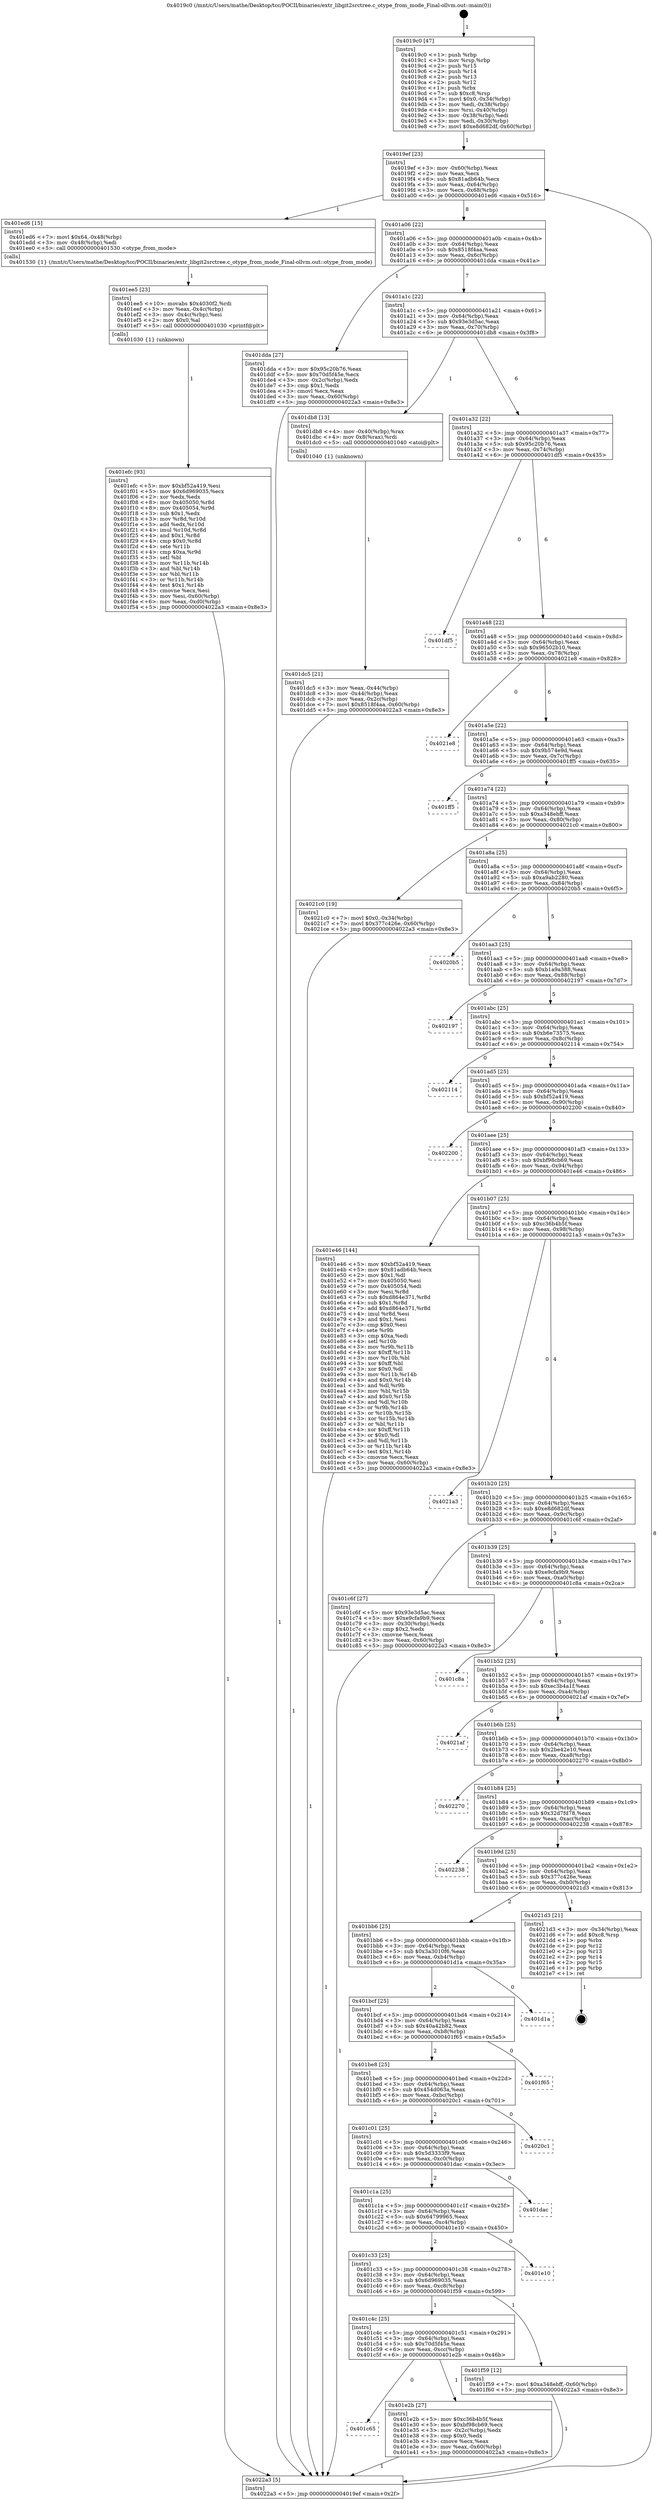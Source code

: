 digraph "0x4019c0" {
  label = "0x4019c0 (/mnt/c/Users/mathe/Desktop/tcc/POCII/binaries/extr_libgit2srctree.c_otype_from_mode_Final-ollvm.out::main(0))"
  labelloc = "t"
  node[shape=record]

  Entry [label="",width=0.3,height=0.3,shape=circle,fillcolor=black,style=filled]
  "0x4019ef" [label="{
     0x4019ef [23]\l
     | [instrs]\l
     &nbsp;&nbsp;0x4019ef \<+3\>: mov -0x60(%rbp),%eax\l
     &nbsp;&nbsp;0x4019f2 \<+2\>: mov %eax,%ecx\l
     &nbsp;&nbsp;0x4019f4 \<+6\>: sub $0x81adb64b,%ecx\l
     &nbsp;&nbsp;0x4019fa \<+3\>: mov %eax,-0x64(%rbp)\l
     &nbsp;&nbsp;0x4019fd \<+3\>: mov %ecx,-0x68(%rbp)\l
     &nbsp;&nbsp;0x401a00 \<+6\>: je 0000000000401ed6 \<main+0x516\>\l
  }"]
  "0x401ed6" [label="{
     0x401ed6 [15]\l
     | [instrs]\l
     &nbsp;&nbsp;0x401ed6 \<+7\>: movl $0x64,-0x48(%rbp)\l
     &nbsp;&nbsp;0x401edd \<+3\>: mov -0x48(%rbp),%edi\l
     &nbsp;&nbsp;0x401ee0 \<+5\>: call 0000000000401530 \<otype_from_mode\>\l
     | [calls]\l
     &nbsp;&nbsp;0x401530 \{1\} (/mnt/c/Users/mathe/Desktop/tcc/POCII/binaries/extr_libgit2srctree.c_otype_from_mode_Final-ollvm.out::otype_from_mode)\l
  }"]
  "0x401a06" [label="{
     0x401a06 [22]\l
     | [instrs]\l
     &nbsp;&nbsp;0x401a06 \<+5\>: jmp 0000000000401a0b \<main+0x4b\>\l
     &nbsp;&nbsp;0x401a0b \<+3\>: mov -0x64(%rbp),%eax\l
     &nbsp;&nbsp;0x401a0e \<+5\>: sub $0x8518f4aa,%eax\l
     &nbsp;&nbsp;0x401a13 \<+3\>: mov %eax,-0x6c(%rbp)\l
     &nbsp;&nbsp;0x401a16 \<+6\>: je 0000000000401dda \<main+0x41a\>\l
  }"]
  Exit [label="",width=0.3,height=0.3,shape=circle,fillcolor=black,style=filled,peripheries=2]
  "0x401dda" [label="{
     0x401dda [27]\l
     | [instrs]\l
     &nbsp;&nbsp;0x401dda \<+5\>: mov $0x95c20b76,%eax\l
     &nbsp;&nbsp;0x401ddf \<+5\>: mov $0x70d5f45e,%ecx\l
     &nbsp;&nbsp;0x401de4 \<+3\>: mov -0x2c(%rbp),%edx\l
     &nbsp;&nbsp;0x401de7 \<+3\>: cmp $0x1,%edx\l
     &nbsp;&nbsp;0x401dea \<+3\>: cmovl %ecx,%eax\l
     &nbsp;&nbsp;0x401ded \<+3\>: mov %eax,-0x60(%rbp)\l
     &nbsp;&nbsp;0x401df0 \<+5\>: jmp 00000000004022a3 \<main+0x8e3\>\l
  }"]
  "0x401a1c" [label="{
     0x401a1c [22]\l
     | [instrs]\l
     &nbsp;&nbsp;0x401a1c \<+5\>: jmp 0000000000401a21 \<main+0x61\>\l
     &nbsp;&nbsp;0x401a21 \<+3\>: mov -0x64(%rbp),%eax\l
     &nbsp;&nbsp;0x401a24 \<+5\>: sub $0x93e3d5ac,%eax\l
     &nbsp;&nbsp;0x401a29 \<+3\>: mov %eax,-0x70(%rbp)\l
     &nbsp;&nbsp;0x401a2c \<+6\>: je 0000000000401db8 \<main+0x3f8\>\l
  }"]
  "0x401efc" [label="{
     0x401efc [93]\l
     | [instrs]\l
     &nbsp;&nbsp;0x401efc \<+5\>: mov $0xbf52a419,%esi\l
     &nbsp;&nbsp;0x401f01 \<+5\>: mov $0x6d969035,%ecx\l
     &nbsp;&nbsp;0x401f06 \<+2\>: xor %edx,%edx\l
     &nbsp;&nbsp;0x401f08 \<+8\>: mov 0x405050,%r8d\l
     &nbsp;&nbsp;0x401f10 \<+8\>: mov 0x405054,%r9d\l
     &nbsp;&nbsp;0x401f18 \<+3\>: sub $0x1,%edx\l
     &nbsp;&nbsp;0x401f1b \<+3\>: mov %r8d,%r10d\l
     &nbsp;&nbsp;0x401f1e \<+3\>: add %edx,%r10d\l
     &nbsp;&nbsp;0x401f21 \<+4\>: imul %r10d,%r8d\l
     &nbsp;&nbsp;0x401f25 \<+4\>: and $0x1,%r8d\l
     &nbsp;&nbsp;0x401f29 \<+4\>: cmp $0x0,%r8d\l
     &nbsp;&nbsp;0x401f2d \<+4\>: sete %r11b\l
     &nbsp;&nbsp;0x401f31 \<+4\>: cmp $0xa,%r9d\l
     &nbsp;&nbsp;0x401f35 \<+3\>: setl %bl\l
     &nbsp;&nbsp;0x401f38 \<+3\>: mov %r11b,%r14b\l
     &nbsp;&nbsp;0x401f3b \<+3\>: and %bl,%r14b\l
     &nbsp;&nbsp;0x401f3e \<+3\>: xor %bl,%r11b\l
     &nbsp;&nbsp;0x401f41 \<+3\>: or %r11b,%r14b\l
     &nbsp;&nbsp;0x401f44 \<+4\>: test $0x1,%r14b\l
     &nbsp;&nbsp;0x401f48 \<+3\>: cmovne %ecx,%esi\l
     &nbsp;&nbsp;0x401f4b \<+3\>: mov %esi,-0x60(%rbp)\l
     &nbsp;&nbsp;0x401f4e \<+6\>: mov %eax,-0xd0(%rbp)\l
     &nbsp;&nbsp;0x401f54 \<+5\>: jmp 00000000004022a3 \<main+0x8e3\>\l
  }"]
  "0x401db8" [label="{
     0x401db8 [13]\l
     | [instrs]\l
     &nbsp;&nbsp;0x401db8 \<+4\>: mov -0x40(%rbp),%rax\l
     &nbsp;&nbsp;0x401dbc \<+4\>: mov 0x8(%rax),%rdi\l
     &nbsp;&nbsp;0x401dc0 \<+5\>: call 0000000000401040 \<atoi@plt\>\l
     | [calls]\l
     &nbsp;&nbsp;0x401040 \{1\} (unknown)\l
  }"]
  "0x401a32" [label="{
     0x401a32 [22]\l
     | [instrs]\l
     &nbsp;&nbsp;0x401a32 \<+5\>: jmp 0000000000401a37 \<main+0x77\>\l
     &nbsp;&nbsp;0x401a37 \<+3\>: mov -0x64(%rbp),%eax\l
     &nbsp;&nbsp;0x401a3a \<+5\>: sub $0x95c20b76,%eax\l
     &nbsp;&nbsp;0x401a3f \<+3\>: mov %eax,-0x74(%rbp)\l
     &nbsp;&nbsp;0x401a42 \<+6\>: je 0000000000401df5 \<main+0x435\>\l
  }"]
  "0x401ee5" [label="{
     0x401ee5 [23]\l
     | [instrs]\l
     &nbsp;&nbsp;0x401ee5 \<+10\>: movabs $0x4030f2,%rdi\l
     &nbsp;&nbsp;0x401eef \<+3\>: mov %eax,-0x4c(%rbp)\l
     &nbsp;&nbsp;0x401ef2 \<+3\>: mov -0x4c(%rbp),%esi\l
     &nbsp;&nbsp;0x401ef5 \<+2\>: mov $0x0,%al\l
     &nbsp;&nbsp;0x401ef7 \<+5\>: call 0000000000401030 \<printf@plt\>\l
     | [calls]\l
     &nbsp;&nbsp;0x401030 \{1\} (unknown)\l
  }"]
  "0x401df5" [label="{
     0x401df5\l
  }", style=dashed]
  "0x401a48" [label="{
     0x401a48 [22]\l
     | [instrs]\l
     &nbsp;&nbsp;0x401a48 \<+5\>: jmp 0000000000401a4d \<main+0x8d\>\l
     &nbsp;&nbsp;0x401a4d \<+3\>: mov -0x64(%rbp),%eax\l
     &nbsp;&nbsp;0x401a50 \<+5\>: sub $0x96502b10,%eax\l
     &nbsp;&nbsp;0x401a55 \<+3\>: mov %eax,-0x78(%rbp)\l
     &nbsp;&nbsp;0x401a58 \<+6\>: je 00000000004021e8 \<main+0x828\>\l
  }"]
  "0x401c65" [label="{
     0x401c65\l
  }", style=dashed]
  "0x4021e8" [label="{
     0x4021e8\l
  }", style=dashed]
  "0x401a5e" [label="{
     0x401a5e [22]\l
     | [instrs]\l
     &nbsp;&nbsp;0x401a5e \<+5\>: jmp 0000000000401a63 \<main+0xa3\>\l
     &nbsp;&nbsp;0x401a63 \<+3\>: mov -0x64(%rbp),%eax\l
     &nbsp;&nbsp;0x401a66 \<+5\>: sub $0x9b574e9d,%eax\l
     &nbsp;&nbsp;0x401a6b \<+3\>: mov %eax,-0x7c(%rbp)\l
     &nbsp;&nbsp;0x401a6e \<+6\>: je 0000000000401ff5 \<main+0x635\>\l
  }"]
  "0x401e2b" [label="{
     0x401e2b [27]\l
     | [instrs]\l
     &nbsp;&nbsp;0x401e2b \<+5\>: mov $0xc36b4b5f,%eax\l
     &nbsp;&nbsp;0x401e30 \<+5\>: mov $0xbf98cb69,%ecx\l
     &nbsp;&nbsp;0x401e35 \<+3\>: mov -0x2c(%rbp),%edx\l
     &nbsp;&nbsp;0x401e38 \<+3\>: cmp $0x0,%edx\l
     &nbsp;&nbsp;0x401e3b \<+3\>: cmove %ecx,%eax\l
     &nbsp;&nbsp;0x401e3e \<+3\>: mov %eax,-0x60(%rbp)\l
     &nbsp;&nbsp;0x401e41 \<+5\>: jmp 00000000004022a3 \<main+0x8e3\>\l
  }"]
  "0x401ff5" [label="{
     0x401ff5\l
  }", style=dashed]
  "0x401a74" [label="{
     0x401a74 [22]\l
     | [instrs]\l
     &nbsp;&nbsp;0x401a74 \<+5\>: jmp 0000000000401a79 \<main+0xb9\>\l
     &nbsp;&nbsp;0x401a79 \<+3\>: mov -0x64(%rbp),%eax\l
     &nbsp;&nbsp;0x401a7c \<+5\>: sub $0xa348ebff,%eax\l
     &nbsp;&nbsp;0x401a81 \<+3\>: mov %eax,-0x80(%rbp)\l
     &nbsp;&nbsp;0x401a84 \<+6\>: je 00000000004021c0 \<main+0x800\>\l
  }"]
  "0x401c4c" [label="{
     0x401c4c [25]\l
     | [instrs]\l
     &nbsp;&nbsp;0x401c4c \<+5\>: jmp 0000000000401c51 \<main+0x291\>\l
     &nbsp;&nbsp;0x401c51 \<+3\>: mov -0x64(%rbp),%eax\l
     &nbsp;&nbsp;0x401c54 \<+5\>: sub $0x70d5f45e,%eax\l
     &nbsp;&nbsp;0x401c59 \<+6\>: mov %eax,-0xcc(%rbp)\l
     &nbsp;&nbsp;0x401c5f \<+6\>: je 0000000000401e2b \<main+0x46b\>\l
  }"]
  "0x4021c0" [label="{
     0x4021c0 [19]\l
     | [instrs]\l
     &nbsp;&nbsp;0x4021c0 \<+7\>: movl $0x0,-0x34(%rbp)\l
     &nbsp;&nbsp;0x4021c7 \<+7\>: movl $0x377c426e,-0x60(%rbp)\l
     &nbsp;&nbsp;0x4021ce \<+5\>: jmp 00000000004022a3 \<main+0x8e3\>\l
  }"]
  "0x401a8a" [label="{
     0x401a8a [25]\l
     | [instrs]\l
     &nbsp;&nbsp;0x401a8a \<+5\>: jmp 0000000000401a8f \<main+0xcf\>\l
     &nbsp;&nbsp;0x401a8f \<+3\>: mov -0x64(%rbp),%eax\l
     &nbsp;&nbsp;0x401a92 \<+5\>: sub $0xa9ab2280,%eax\l
     &nbsp;&nbsp;0x401a97 \<+6\>: mov %eax,-0x84(%rbp)\l
     &nbsp;&nbsp;0x401a9d \<+6\>: je 00000000004020b5 \<main+0x6f5\>\l
  }"]
  "0x401f59" [label="{
     0x401f59 [12]\l
     | [instrs]\l
     &nbsp;&nbsp;0x401f59 \<+7\>: movl $0xa348ebff,-0x60(%rbp)\l
     &nbsp;&nbsp;0x401f60 \<+5\>: jmp 00000000004022a3 \<main+0x8e3\>\l
  }"]
  "0x4020b5" [label="{
     0x4020b5\l
  }", style=dashed]
  "0x401aa3" [label="{
     0x401aa3 [25]\l
     | [instrs]\l
     &nbsp;&nbsp;0x401aa3 \<+5\>: jmp 0000000000401aa8 \<main+0xe8\>\l
     &nbsp;&nbsp;0x401aa8 \<+3\>: mov -0x64(%rbp),%eax\l
     &nbsp;&nbsp;0x401aab \<+5\>: sub $0xb1a9a388,%eax\l
     &nbsp;&nbsp;0x401ab0 \<+6\>: mov %eax,-0x88(%rbp)\l
     &nbsp;&nbsp;0x401ab6 \<+6\>: je 0000000000402197 \<main+0x7d7\>\l
  }"]
  "0x401c33" [label="{
     0x401c33 [25]\l
     | [instrs]\l
     &nbsp;&nbsp;0x401c33 \<+5\>: jmp 0000000000401c38 \<main+0x278\>\l
     &nbsp;&nbsp;0x401c38 \<+3\>: mov -0x64(%rbp),%eax\l
     &nbsp;&nbsp;0x401c3b \<+5\>: sub $0x6d969035,%eax\l
     &nbsp;&nbsp;0x401c40 \<+6\>: mov %eax,-0xc8(%rbp)\l
     &nbsp;&nbsp;0x401c46 \<+6\>: je 0000000000401f59 \<main+0x599\>\l
  }"]
  "0x402197" [label="{
     0x402197\l
  }", style=dashed]
  "0x401abc" [label="{
     0x401abc [25]\l
     | [instrs]\l
     &nbsp;&nbsp;0x401abc \<+5\>: jmp 0000000000401ac1 \<main+0x101\>\l
     &nbsp;&nbsp;0x401ac1 \<+3\>: mov -0x64(%rbp),%eax\l
     &nbsp;&nbsp;0x401ac4 \<+5\>: sub $0xb6e73575,%eax\l
     &nbsp;&nbsp;0x401ac9 \<+6\>: mov %eax,-0x8c(%rbp)\l
     &nbsp;&nbsp;0x401acf \<+6\>: je 0000000000402114 \<main+0x754\>\l
  }"]
  "0x401e10" [label="{
     0x401e10\l
  }", style=dashed]
  "0x402114" [label="{
     0x402114\l
  }", style=dashed]
  "0x401ad5" [label="{
     0x401ad5 [25]\l
     | [instrs]\l
     &nbsp;&nbsp;0x401ad5 \<+5\>: jmp 0000000000401ada \<main+0x11a\>\l
     &nbsp;&nbsp;0x401ada \<+3\>: mov -0x64(%rbp),%eax\l
     &nbsp;&nbsp;0x401add \<+5\>: sub $0xbf52a419,%eax\l
     &nbsp;&nbsp;0x401ae2 \<+6\>: mov %eax,-0x90(%rbp)\l
     &nbsp;&nbsp;0x401ae8 \<+6\>: je 0000000000402200 \<main+0x840\>\l
  }"]
  "0x401c1a" [label="{
     0x401c1a [25]\l
     | [instrs]\l
     &nbsp;&nbsp;0x401c1a \<+5\>: jmp 0000000000401c1f \<main+0x25f\>\l
     &nbsp;&nbsp;0x401c1f \<+3\>: mov -0x64(%rbp),%eax\l
     &nbsp;&nbsp;0x401c22 \<+5\>: sub $0x64799965,%eax\l
     &nbsp;&nbsp;0x401c27 \<+6\>: mov %eax,-0xc4(%rbp)\l
     &nbsp;&nbsp;0x401c2d \<+6\>: je 0000000000401e10 \<main+0x450\>\l
  }"]
  "0x402200" [label="{
     0x402200\l
  }", style=dashed]
  "0x401aee" [label="{
     0x401aee [25]\l
     | [instrs]\l
     &nbsp;&nbsp;0x401aee \<+5\>: jmp 0000000000401af3 \<main+0x133\>\l
     &nbsp;&nbsp;0x401af3 \<+3\>: mov -0x64(%rbp),%eax\l
     &nbsp;&nbsp;0x401af6 \<+5\>: sub $0xbf98cb69,%eax\l
     &nbsp;&nbsp;0x401afb \<+6\>: mov %eax,-0x94(%rbp)\l
     &nbsp;&nbsp;0x401b01 \<+6\>: je 0000000000401e46 \<main+0x486\>\l
  }"]
  "0x401dac" [label="{
     0x401dac\l
  }", style=dashed]
  "0x401e46" [label="{
     0x401e46 [144]\l
     | [instrs]\l
     &nbsp;&nbsp;0x401e46 \<+5\>: mov $0xbf52a419,%eax\l
     &nbsp;&nbsp;0x401e4b \<+5\>: mov $0x81adb64b,%ecx\l
     &nbsp;&nbsp;0x401e50 \<+2\>: mov $0x1,%dl\l
     &nbsp;&nbsp;0x401e52 \<+7\>: mov 0x405050,%esi\l
     &nbsp;&nbsp;0x401e59 \<+7\>: mov 0x405054,%edi\l
     &nbsp;&nbsp;0x401e60 \<+3\>: mov %esi,%r8d\l
     &nbsp;&nbsp;0x401e63 \<+7\>: sub $0xd864e371,%r8d\l
     &nbsp;&nbsp;0x401e6a \<+4\>: sub $0x1,%r8d\l
     &nbsp;&nbsp;0x401e6e \<+7\>: add $0xd864e371,%r8d\l
     &nbsp;&nbsp;0x401e75 \<+4\>: imul %r8d,%esi\l
     &nbsp;&nbsp;0x401e79 \<+3\>: and $0x1,%esi\l
     &nbsp;&nbsp;0x401e7c \<+3\>: cmp $0x0,%esi\l
     &nbsp;&nbsp;0x401e7f \<+4\>: sete %r9b\l
     &nbsp;&nbsp;0x401e83 \<+3\>: cmp $0xa,%edi\l
     &nbsp;&nbsp;0x401e86 \<+4\>: setl %r10b\l
     &nbsp;&nbsp;0x401e8a \<+3\>: mov %r9b,%r11b\l
     &nbsp;&nbsp;0x401e8d \<+4\>: xor $0xff,%r11b\l
     &nbsp;&nbsp;0x401e91 \<+3\>: mov %r10b,%bl\l
     &nbsp;&nbsp;0x401e94 \<+3\>: xor $0xff,%bl\l
     &nbsp;&nbsp;0x401e97 \<+3\>: xor $0x0,%dl\l
     &nbsp;&nbsp;0x401e9a \<+3\>: mov %r11b,%r14b\l
     &nbsp;&nbsp;0x401e9d \<+4\>: and $0x0,%r14b\l
     &nbsp;&nbsp;0x401ea1 \<+3\>: and %dl,%r9b\l
     &nbsp;&nbsp;0x401ea4 \<+3\>: mov %bl,%r15b\l
     &nbsp;&nbsp;0x401ea7 \<+4\>: and $0x0,%r15b\l
     &nbsp;&nbsp;0x401eab \<+3\>: and %dl,%r10b\l
     &nbsp;&nbsp;0x401eae \<+3\>: or %r9b,%r14b\l
     &nbsp;&nbsp;0x401eb1 \<+3\>: or %r10b,%r15b\l
     &nbsp;&nbsp;0x401eb4 \<+3\>: xor %r15b,%r14b\l
     &nbsp;&nbsp;0x401eb7 \<+3\>: or %bl,%r11b\l
     &nbsp;&nbsp;0x401eba \<+4\>: xor $0xff,%r11b\l
     &nbsp;&nbsp;0x401ebe \<+3\>: or $0x0,%dl\l
     &nbsp;&nbsp;0x401ec1 \<+3\>: and %dl,%r11b\l
     &nbsp;&nbsp;0x401ec4 \<+3\>: or %r11b,%r14b\l
     &nbsp;&nbsp;0x401ec7 \<+4\>: test $0x1,%r14b\l
     &nbsp;&nbsp;0x401ecb \<+3\>: cmovne %ecx,%eax\l
     &nbsp;&nbsp;0x401ece \<+3\>: mov %eax,-0x60(%rbp)\l
     &nbsp;&nbsp;0x401ed1 \<+5\>: jmp 00000000004022a3 \<main+0x8e3\>\l
  }"]
  "0x401b07" [label="{
     0x401b07 [25]\l
     | [instrs]\l
     &nbsp;&nbsp;0x401b07 \<+5\>: jmp 0000000000401b0c \<main+0x14c\>\l
     &nbsp;&nbsp;0x401b0c \<+3\>: mov -0x64(%rbp),%eax\l
     &nbsp;&nbsp;0x401b0f \<+5\>: sub $0xc36b4b5f,%eax\l
     &nbsp;&nbsp;0x401b14 \<+6\>: mov %eax,-0x98(%rbp)\l
     &nbsp;&nbsp;0x401b1a \<+6\>: je 00000000004021a3 \<main+0x7e3\>\l
  }"]
  "0x401c01" [label="{
     0x401c01 [25]\l
     | [instrs]\l
     &nbsp;&nbsp;0x401c01 \<+5\>: jmp 0000000000401c06 \<main+0x246\>\l
     &nbsp;&nbsp;0x401c06 \<+3\>: mov -0x64(%rbp),%eax\l
     &nbsp;&nbsp;0x401c09 \<+5\>: sub $0x5d3333f9,%eax\l
     &nbsp;&nbsp;0x401c0e \<+6\>: mov %eax,-0xc0(%rbp)\l
     &nbsp;&nbsp;0x401c14 \<+6\>: je 0000000000401dac \<main+0x3ec\>\l
  }"]
  "0x4021a3" [label="{
     0x4021a3\l
  }", style=dashed]
  "0x401b20" [label="{
     0x401b20 [25]\l
     | [instrs]\l
     &nbsp;&nbsp;0x401b20 \<+5\>: jmp 0000000000401b25 \<main+0x165\>\l
     &nbsp;&nbsp;0x401b25 \<+3\>: mov -0x64(%rbp),%eax\l
     &nbsp;&nbsp;0x401b28 \<+5\>: sub $0xe8d682df,%eax\l
     &nbsp;&nbsp;0x401b2d \<+6\>: mov %eax,-0x9c(%rbp)\l
     &nbsp;&nbsp;0x401b33 \<+6\>: je 0000000000401c6f \<main+0x2af\>\l
  }"]
  "0x4020c1" [label="{
     0x4020c1\l
  }", style=dashed]
  "0x401c6f" [label="{
     0x401c6f [27]\l
     | [instrs]\l
     &nbsp;&nbsp;0x401c6f \<+5\>: mov $0x93e3d5ac,%eax\l
     &nbsp;&nbsp;0x401c74 \<+5\>: mov $0xe9cfa9b9,%ecx\l
     &nbsp;&nbsp;0x401c79 \<+3\>: mov -0x30(%rbp),%edx\l
     &nbsp;&nbsp;0x401c7c \<+3\>: cmp $0x2,%edx\l
     &nbsp;&nbsp;0x401c7f \<+3\>: cmovne %ecx,%eax\l
     &nbsp;&nbsp;0x401c82 \<+3\>: mov %eax,-0x60(%rbp)\l
     &nbsp;&nbsp;0x401c85 \<+5\>: jmp 00000000004022a3 \<main+0x8e3\>\l
  }"]
  "0x401b39" [label="{
     0x401b39 [25]\l
     | [instrs]\l
     &nbsp;&nbsp;0x401b39 \<+5\>: jmp 0000000000401b3e \<main+0x17e\>\l
     &nbsp;&nbsp;0x401b3e \<+3\>: mov -0x64(%rbp),%eax\l
     &nbsp;&nbsp;0x401b41 \<+5\>: sub $0xe9cfa9b9,%eax\l
     &nbsp;&nbsp;0x401b46 \<+6\>: mov %eax,-0xa0(%rbp)\l
     &nbsp;&nbsp;0x401b4c \<+6\>: je 0000000000401c8a \<main+0x2ca\>\l
  }"]
  "0x4022a3" [label="{
     0x4022a3 [5]\l
     | [instrs]\l
     &nbsp;&nbsp;0x4022a3 \<+5\>: jmp 00000000004019ef \<main+0x2f\>\l
  }"]
  "0x4019c0" [label="{
     0x4019c0 [47]\l
     | [instrs]\l
     &nbsp;&nbsp;0x4019c0 \<+1\>: push %rbp\l
     &nbsp;&nbsp;0x4019c1 \<+3\>: mov %rsp,%rbp\l
     &nbsp;&nbsp;0x4019c4 \<+2\>: push %r15\l
     &nbsp;&nbsp;0x4019c6 \<+2\>: push %r14\l
     &nbsp;&nbsp;0x4019c8 \<+2\>: push %r13\l
     &nbsp;&nbsp;0x4019ca \<+2\>: push %r12\l
     &nbsp;&nbsp;0x4019cc \<+1\>: push %rbx\l
     &nbsp;&nbsp;0x4019cd \<+7\>: sub $0xc8,%rsp\l
     &nbsp;&nbsp;0x4019d4 \<+7\>: movl $0x0,-0x34(%rbp)\l
     &nbsp;&nbsp;0x4019db \<+3\>: mov %edi,-0x38(%rbp)\l
     &nbsp;&nbsp;0x4019de \<+4\>: mov %rsi,-0x40(%rbp)\l
     &nbsp;&nbsp;0x4019e2 \<+3\>: mov -0x38(%rbp),%edi\l
     &nbsp;&nbsp;0x4019e5 \<+3\>: mov %edi,-0x30(%rbp)\l
     &nbsp;&nbsp;0x4019e8 \<+7\>: movl $0xe8d682df,-0x60(%rbp)\l
  }"]
  "0x401dc5" [label="{
     0x401dc5 [21]\l
     | [instrs]\l
     &nbsp;&nbsp;0x401dc5 \<+3\>: mov %eax,-0x44(%rbp)\l
     &nbsp;&nbsp;0x401dc8 \<+3\>: mov -0x44(%rbp),%eax\l
     &nbsp;&nbsp;0x401dcb \<+3\>: mov %eax,-0x2c(%rbp)\l
     &nbsp;&nbsp;0x401dce \<+7\>: movl $0x8518f4aa,-0x60(%rbp)\l
     &nbsp;&nbsp;0x401dd5 \<+5\>: jmp 00000000004022a3 \<main+0x8e3\>\l
  }"]
  "0x401be8" [label="{
     0x401be8 [25]\l
     | [instrs]\l
     &nbsp;&nbsp;0x401be8 \<+5\>: jmp 0000000000401bed \<main+0x22d\>\l
     &nbsp;&nbsp;0x401bed \<+3\>: mov -0x64(%rbp),%eax\l
     &nbsp;&nbsp;0x401bf0 \<+5\>: sub $0x454d063a,%eax\l
     &nbsp;&nbsp;0x401bf5 \<+6\>: mov %eax,-0xbc(%rbp)\l
     &nbsp;&nbsp;0x401bfb \<+6\>: je 00000000004020c1 \<main+0x701\>\l
  }"]
  "0x401c8a" [label="{
     0x401c8a\l
  }", style=dashed]
  "0x401b52" [label="{
     0x401b52 [25]\l
     | [instrs]\l
     &nbsp;&nbsp;0x401b52 \<+5\>: jmp 0000000000401b57 \<main+0x197\>\l
     &nbsp;&nbsp;0x401b57 \<+3\>: mov -0x64(%rbp),%eax\l
     &nbsp;&nbsp;0x401b5a \<+5\>: sub $0xec3b4a1f,%eax\l
     &nbsp;&nbsp;0x401b5f \<+6\>: mov %eax,-0xa4(%rbp)\l
     &nbsp;&nbsp;0x401b65 \<+6\>: je 00000000004021af \<main+0x7ef\>\l
  }"]
  "0x401f65" [label="{
     0x401f65\l
  }", style=dashed]
  "0x4021af" [label="{
     0x4021af\l
  }", style=dashed]
  "0x401b6b" [label="{
     0x401b6b [25]\l
     | [instrs]\l
     &nbsp;&nbsp;0x401b6b \<+5\>: jmp 0000000000401b70 \<main+0x1b0\>\l
     &nbsp;&nbsp;0x401b70 \<+3\>: mov -0x64(%rbp),%eax\l
     &nbsp;&nbsp;0x401b73 \<+5\>: sub $0x2be42e10,%eax\l
     &nbsp;&nbsp;0x401b78 \<+6\>: mov %eax,-0xa8(%rbp)\l
     &nbsp;&nbsp;0x401b7e \<+6\>: je 0000000000402270 \<main+0x8b0\>\l
  }"]
  "0x401bcf" [label="{
     0x401bcf [25]\l
     | [instrs]\l
     &nbsp;&nbsp;0x401bcf \<+5\>: jmp 0000000000401bd4 \<main+0x214\>\l
     &nbsp;&nbsp;0x401bd4 \<+3\>: mov -0x64(%rbp),%eax\l
     &nbsp;&nbsp;0x401bd7 \<+5\>: sub $0x40a42b82,%eax\l
     &nbsp;&nbsp;0x401bdc \<+6\>: mov %eax,-0xb8(%rbp)\l
     &nbsp;&nbsp;0x401be2 \<+6\>: je 0000000000401f65 \<main+0x5a5\>\l
  }"]
  "0x402270" [label="{
     0x402270\l
  }", style=dashed]
  "0x401b84" [label="{
     0x401b84 [25]\l
     | [instrs]\l
     &nbsp;&nbsp;0x401b84 \<+5\>: jmp 0000000000401b89 \<main+0x1c9\>\l
     &nbsp;&nbsp;0x401b89 \<+3\>: mov -0x64(%rbp),%eax\l
     &nbsp;&nbsp;0x401b8c \<+5\>: sub $0x32d7fd78,%eax\l
     &nbsp;&nbsp;0x401b91 \<+6\>: mov %eax,-0xac(%rbp)\l
     &nbsp;&nbsp;0x401b97 \<+6\>: je 0000000000402238 \<main+0x878\>\l
  }"]
  "0x401d1a" [label="{
     0x401d1a\l
  }", style=dashed]
  "0x402238" [label="{
     0x402238\l
  }", style=dashed]
  "0x401b9d" [label="{
     0x401b9d [25]\l
     | [instrs]\l
     &nbsp;&nbsp;0x401b9d \<+5\>: jmp 0000000000401ba2 \<main+0x1e2\>\l
     &nbsp;&nbsp;0x401ba2 \<+3\>: mov -0x64(%rbp),%eax\l
     &nbsp;&nbsp;0x401ba5 \<+5\>: sub $0x377c426e,%eax\l
     &nbsp;&nbsp;0x401baa \<+6\>: mov %eax,-0xb0(%rbp)\l
     &nbsp;&nbsp;0x401bb0 \<+6\>: je 00000000004021d3 \<main+0x813\>\l
  }"]
  "0x401bb6" [label="{
     0x401bb6 [25]\l
     | [instrs]\l
     &nbsp;&nbsp;0x401bb6 \<+5\>: jmp 0000000000401bbb \<main+0x1fb\>\l
     &nbsp;&nbsp;0x401bbb \<+3\>: mov -0x64(%rbp),%eax\l
     &nbsp;&nbsp;0x401bbe \<+5\>: sub $0x3a3010f6,%eax\l
     &nbsp;&nbsp;0x401bc3 \<+6\>: mov %eax,-0xb4(%rbp)\l
     &nbsp;&nbsp;0x401bc9 \<+6\>: je 0000000000401d1a \<main+0x35a\>\l
  }"]
  "0x4021d3" [label="{
     0x4021d3 [21]\l
     | [instrs]\l
     &nbsp;&nbsp;0x4021d3 \<+3\>: mov -0x34(%rbp),%eax\l
     &nbsp;&nbsp;0x4021d6 \<+7\>: add $0xc8,%rsp\l
     &nbsp;&nbsp;0x4021dd \<+1\>: pop %rbx\l
     &nbsp;&nbsp;0x4021de \<+2\>: pop %r12\l
     &nbsp;&nbsp;0x4021e0 \<+2\>: pop %r13\l
     &nbsp;&nbsp;0x4021e2 \<+2\>: pop %r14\l
     &nbsp;&nbsp;0x4021e4 \<+2\>: pop %r15\l
     &nbsp;&nbsp;0x4021e6 \<+1\>: pop %rbp\l
     &nbsp;&nbsp;0x4021e7 \<+1\>: ret\l
  }"]
  Entry -> "0x4019c0" [label=" 1"]
  "0x4019ef" -> "0x401ed6" [label=" 1"]
  "0x4019ef" -> "0x401a06" [label=" 8"]
  "0x4021d3" -> Exit [label=" 1"]
  "0x401a06" -> "0x401dda" [label=" 1"]
  "0x401a06" -> "0x401a1c" [label=" 7"]
  "0x4021c0" -> "0x4022a3" [label=" 1"]
  "0x401a1c" -> "0x401db8" [label=" 1"]
  "0x401a1c" -> "0x401a32" [label=" 6"]
  "0x401f59" -> "0x4022a3" [label=" 1"]
  "0x401a32" -> "0x401df5" [label=" 0"]
  "0x401a32" -> "0x401a48" [label=" 6"]
  "0x401efc" -> "0x4022a3" [label=" 1"]
  "0x401a48" -> "0x4021e8" [label=" 0"]
  "0x401a48" -> "0x401a5e" [label=" 6"]
  "0x401ee5" -> "0x401efc" [label=" 1"]
  "0x401a5e" -> "0x401ff5" [label=" 0"]
  "0x401a5e" -> "0x401a74" [label=" 6"]
  "0x401ed6" -> "0x401ee5" [label=" 1"]
  "0x401a74" -> "0x4021c0" [label=" 1"]
  "0x401a74" -> "0x401a8a" [label=" 5"]
  "0x401e2b" -> "0x4022a3" [label=" 1"]
  "0x401a8a" -> "0x4020b5" [label=" 0"]
  "0x401a8a" -> "0x401aa3" [label=" 5"]
  "0x401c4c" -> "0x401c65" [label=" 0"]
  "0x401aa3" -> "0x402197" [label=" 0"]
  "0x401aa3" -> "0x401abc" [label=" 5"]
  "0x401e46" -> "0x4022a3" [label=" 1"]
  "0x401abc" -> "0x402114" [label=" 0"]
  "0x401abc" -> "0x401ad5" [label=" 5"]
  "0x401c33" -> "0x401c4c" [label=" 1"]
  "0x401ad5" -> "0x402200" [label=" 0"]
  "0x401ad5" -> "0x401aee" [label=" 5"]
  "0x401c4c" -> "0x401e2b" [label=" 1"]
  "0x401aee" -> "0x401e46" [label=" 1"]
  "0x401aee" -> "0x401b07" [label=" 4"]
  "0x401c1a" -> "0x401c33" [label=" 2"]
  "0x401b07" -> "0x4021a3" [label=" 0"]
  "0x401b07" -> "0x401b20" [label=" 4"]
  "0x401c33" -> "0x401f59" [label=" 1"]
  "0x401b20" -> "0x401c6f" [label=" 1"]
  "0x401b20" -> "0x401b39" [label=" 3"]
  "0x401c6f" -> "0x4022a3" [label=" 1"]
  "0x4019c0" -> "0x4019ef" [label=" 1"]
  "0x4022a3" -> "0x4019ef" [label=" 8"]
  "0x401db8" -> "0x401dc5" [label=" 1"]
  "0x401dc5" -> "0x4022a3" [label=" 1"]
  "0x401dda" -> "0x4022a3" [label=" 1"]
  "0x401c01" -> "0x401c1a" [label=" 2"]
  "0x401b39" -> "0x401c8a" [label=" 0"]
  "0x401b39" -> "0x401b52" [label=" 3"]
  "0x401c1a" -> "0x401e10" [label=" 0"]
  "0x401b52" -> "0x4021af" [label=" 0"]
  "0x401b52" -> "0x401b6b" [label=" 3"]
  "0x401be8" -> "0x401c01" [label=" 2"]
  "0x401b6b" -> "0x402270" [label=" 0"]
  "0x401b6b" -> "0x401b84" [label=" 3"]
  "0x401c01" -> "0x401dac" [label=" 0"]
  "0x401b84" -> "0x402238" [label=" 0"]
  "0x401b84" -> "0x401b9d" [label=" 3"]
  "0x401bcf" -> "0x401be8" [label=" 2"]
  "0x401b9d" -> "0x4021d3" [label=" 1"]
  "0x401b9d" -> "0x401bb6" [label=" 2"]
  "0x401bcf" -> "0x401f65" [label=" 0"]
  "0x401bb6" -> "0x401d1a" [label=" 0"]
  "0x401bb6" -> "0x401bcf" [label=" 2"]
  "0x401be8" -> "0x4020c1" [label=" 0"]
}
